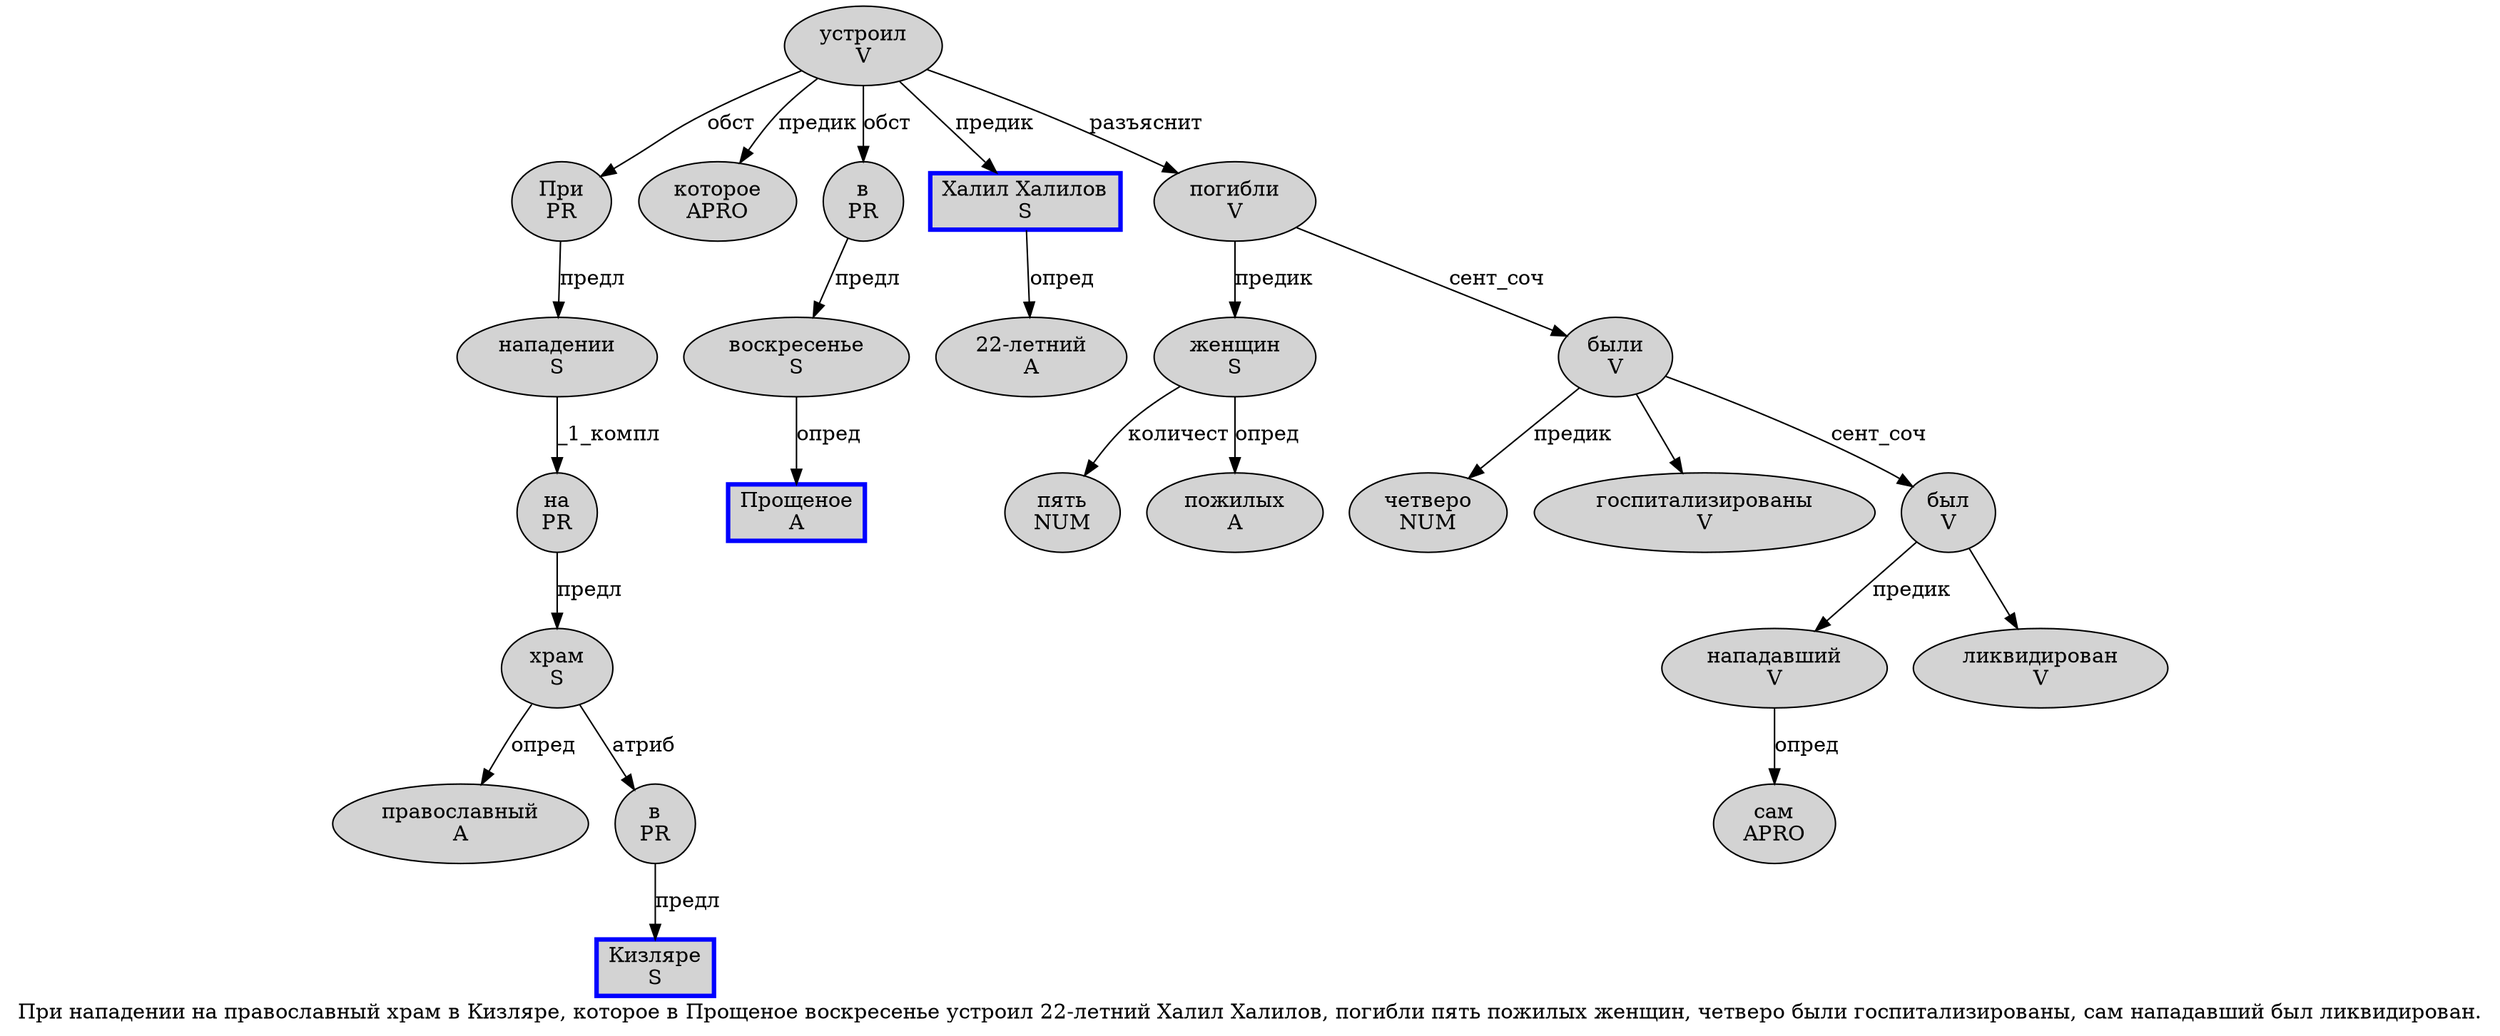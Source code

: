 digraph SENTENCE_441 {
	graph [label="При нападении на православный храм в Кизляре, которое в Прощеное воскресенье устроил 22-летний Халил Халилов, погибли пять пожилых женщин, четверо были госпитализированы, сам нападавший был ликвидирован."]
	node [style=filled]
		0 [label="При
PR" color="" fillcolor=lightgray penwidth=1 shape=ellipse]
		1 [label="нападении
S" color="" fillcolor=lightgray penwidth=1 shape=ellipse]
		2 [label="на
PR" color="" fillcolor=lightgray penwidth=1 shape=ellipse]
		3 [label="православный
A" color="" fillcolor=lightgray penwidth=1 shape=ellipse]
		4 [label="храм
S" color="" fillcolor=lightgray penwidth=1 shape=ellipse]
		5 [label="в
PR" color="" fillcolor=lightgray penwidth=1 shape=ellipse]
		6 [label="Кизляре
S" color=blue fillcolor=lightgray penwidth=3 shape=box]
		8 [label="которое
APRO" color="" fillcolor=lightgray penwidth=1 shape=ellipse]
		9 [label="в
PR" color="" fillcolor=lightgray penwidth=1 shape=ellipse]
		10 [label="Прощеное
A" color=blue fillcolor=lightgray penwidth=3 shape=box]
		11 [label="воскресенье
S" color="" fillcolor=lightgray penwidth=1 shape=ellipse]
		12 [label="устроил
V" color="" fillcolor=lightgray penwidth=1 shape=ellipse]
		13 [label="22-летний
A" color="" fillcolor=lightgray penwidth=1 shape=ellipse]
		14 [label="Халил Халилов
S" color=blue fillcolor=lightgray penwidth=3 shape=box]
		16 [label="погибли
V" color="" fillcolor=lightgray penwidth=1 shape=ellipse]
		17 [label="пять
NUM" color="" fillcolor=lightgray penwidth=1 shape=ellipse]
		18 [label="пожилых
A" color="" fillcolor=lightgray penwidth=1 shape=ellipse]
		19 [label="женщин
S" color="" fillcolor=lightgray penwidth=1 shape=ellipse]
		21 [label="четверо
NUM" color="" fillcolor=lightgray penwidth=1 shape=ellipse]
		22 [label="были
V" color="" fillcolor=lightgray penwidth=1 shape=ellipse]
		23 [label="госпитализированы
V" color="" fillcolor=lightgray penwidth=1 shape=ellipse]
		25 [label="сам
APRO" color="" fillcolor=lightgray penwidth=1 shape=ellipse]
		26 [label="нападавший
V" color="" fillcolor=lightgray penwidth=1 shape=ellipse]
		27 [label="был
V" color="" fillcolor=lightgray penwidth=1 shape=ellipse]
		28 [label="ликвидирован
V" color="" fillcolor=lightgray penwidth=1 shape=ellipse]
			9 -> 11 [label="предл"]
			16 -> 19 [label="предик"]
			16 -> 22 [label="сент_соч"]
			1 -> 2 [label="_1_компл"]
			11 -> 10 [label="опред"]
			26 -> 25 [label="опред"]
			19 -> 17 [label="количест"]
			19 -> 18 [label="опред"]
			14 -> 13 [label="опред"]
			4 -> 3 [label="опред"]
			4 -> 5 [label="атриб"]
			22 -> 21 [label="предик"]
			22 -> 23
			22 -> 27 [label="сент_соч"]
			5 -> 6 [label="предл"]
			0 -> 1 [label="предл"]
			27 -> 26 [label="предик"]
			27 -> 28
			12 -> 0 [label="обст"]
			12 -> 8 [label="предик"]
			12 -> 9 [label="обст"]
			12 -> 14 [label="предик"]
			12 -> 16 [label="разъяснит"]
			2 -> 4 [label="предл"]
}
